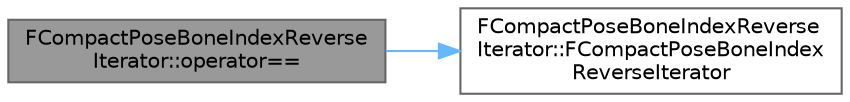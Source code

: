 digraph "FCompactPoseBoneIndexReverseIterator::operator=="
{
 // INTERACTIVE_SVG=YES
 // LATEX_PDF_SIZE
  bgcolor="transparent";
  edge [fontname=Helvetica,fontsize=10,labelfontname=Helvetica,labelfontsize=10];
  node [fontname=Helvetica,fontsize=10,shape=box,height=0.2,width=0.4];
  rankdir="LR";
  Node1 [id="Node000001",label="FCompactPoseBoneIndexReverse\lIterator::operator==",height=0.2,width=0.4,color="gray40", fillcolor="grey60", style="filled", fontcolor="black",tooltip=" "];
  Node1 -> Node2 [id="edge1_Node000001_Node000002",color="steelblue1",style="solid",tooltip=" "];
  Node2 [id="Node000002",label="FCompactPoseBoneIndexReverse\lIterator::FCompactPoseBoneIndex\lReverseIterator",height=0.2,width=0.4,color="grey40", fillcolor="white", style="filled",URL="$d4/d54/structFCompactPoseBoneIndexReverseIterator.html#a76ff2d720c9bb097eea50d1ac2e79f44",tooltip=" "];
}
